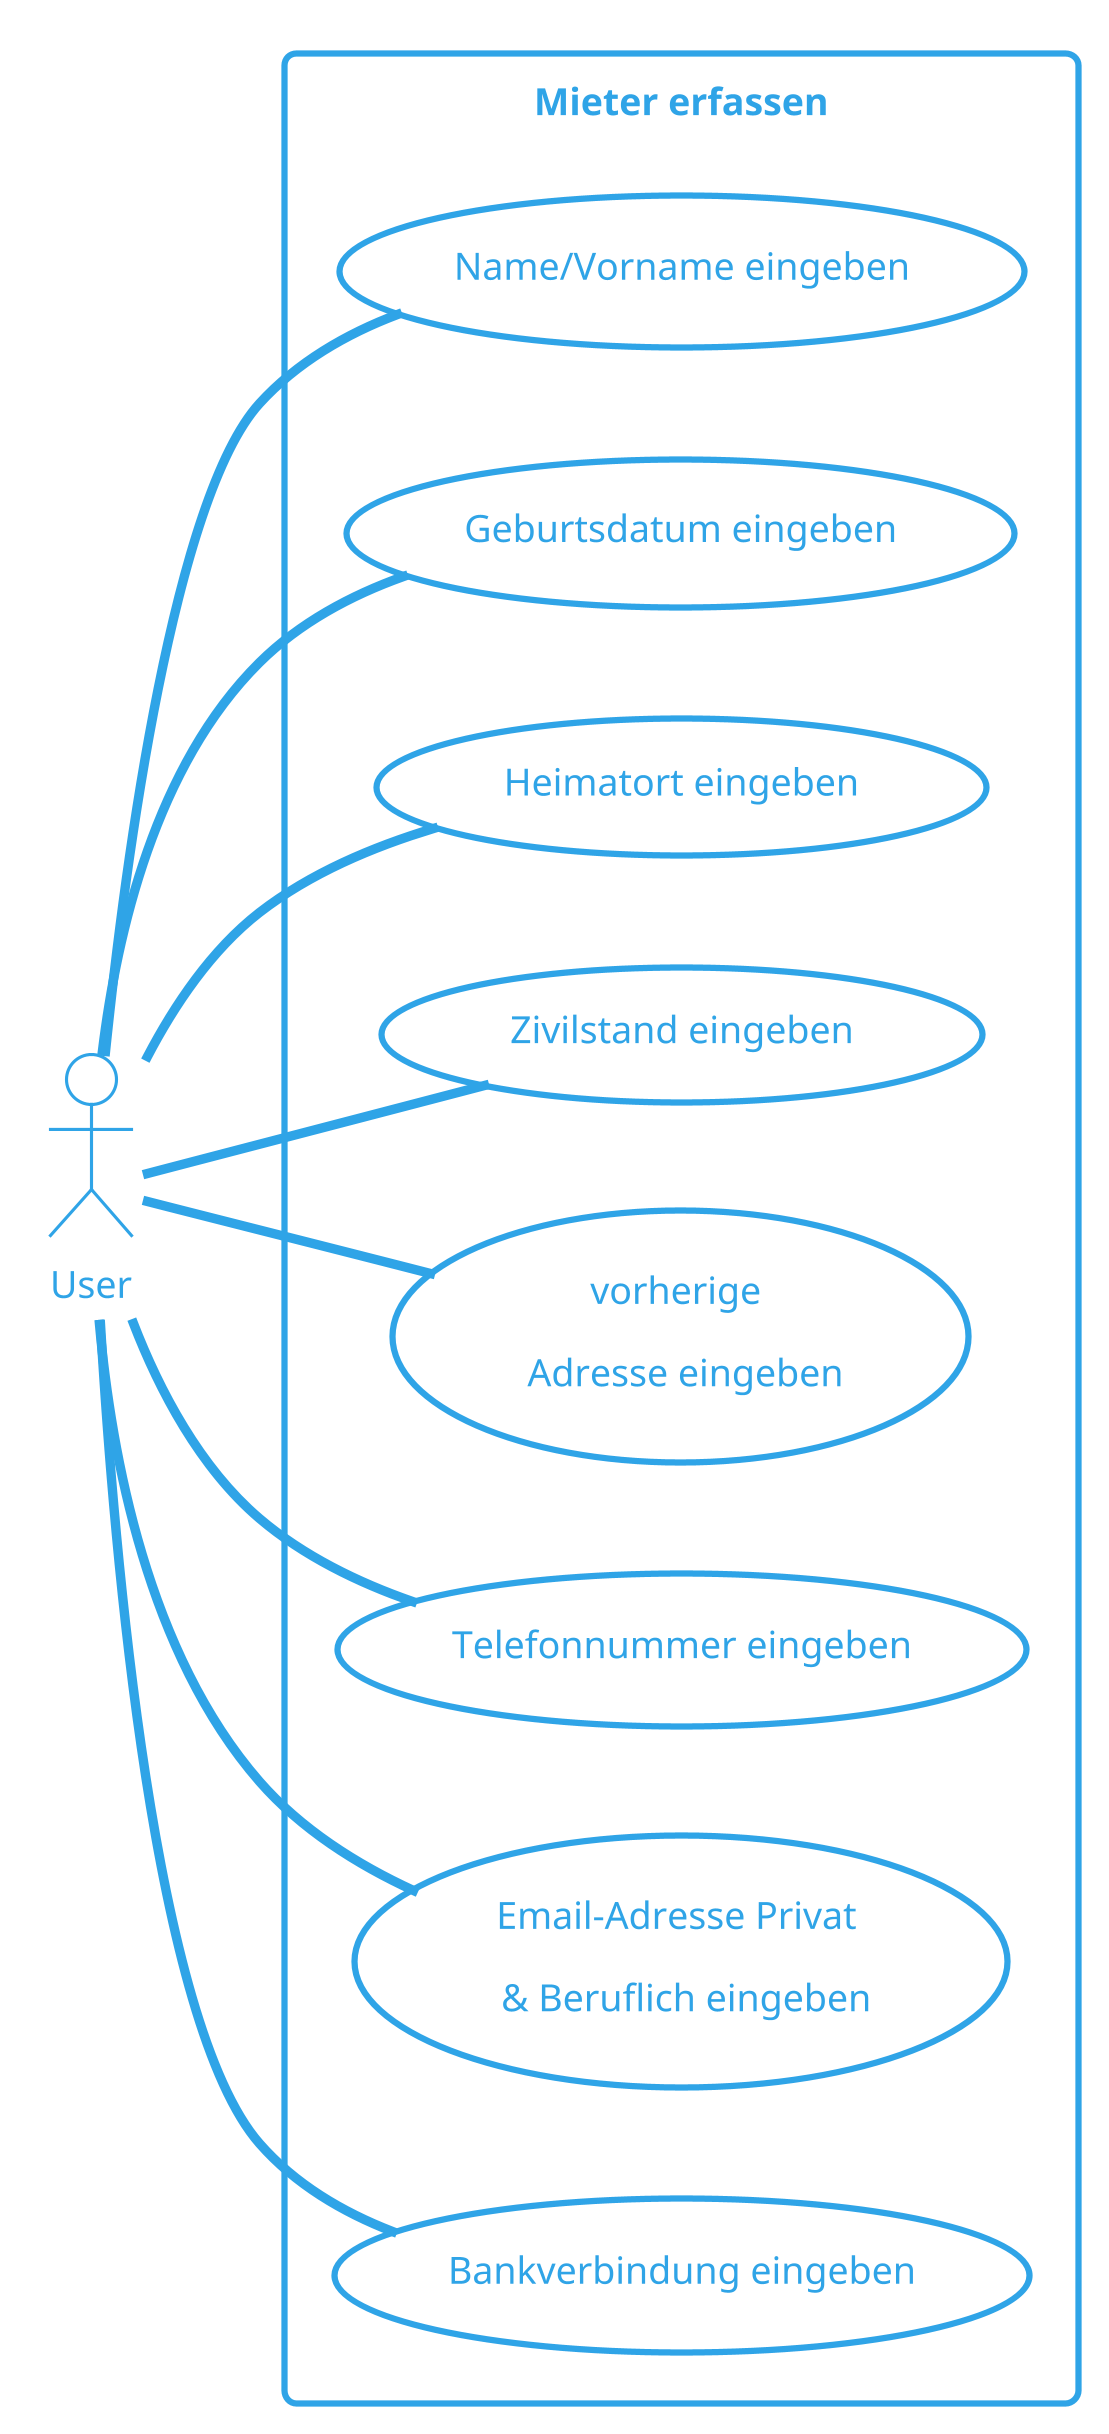 @startuml Mieter erfassen
!theme cerulean-outline
skinparam dpi 300
left to right direction
actor "User" as user
rectangle "Mieter erfassen" {
  usecase "Name/Vorname eingeben" as UC1
  usecase "Geburtsdatum eingeben" as UC2
  usecase "Heimatort eingeben" as UC3
  usecase "Zivilstand eingeben" as UC4
  usecase "vorherige \n Adresse eingeben" as UC5
  usecase "Telefonnummer eingeben" as UC6
  usecase "Email-Adresse Privat \n & Beruflich eingeben" as UC7
  usecase "Bankverbindung eingeben" as UC8
} 
user -- UC1
user -- UC2
user -- UC3
user -- UC4
user -- UC5
user -- UC6
user -- UC7
user -- UC8
@enduml